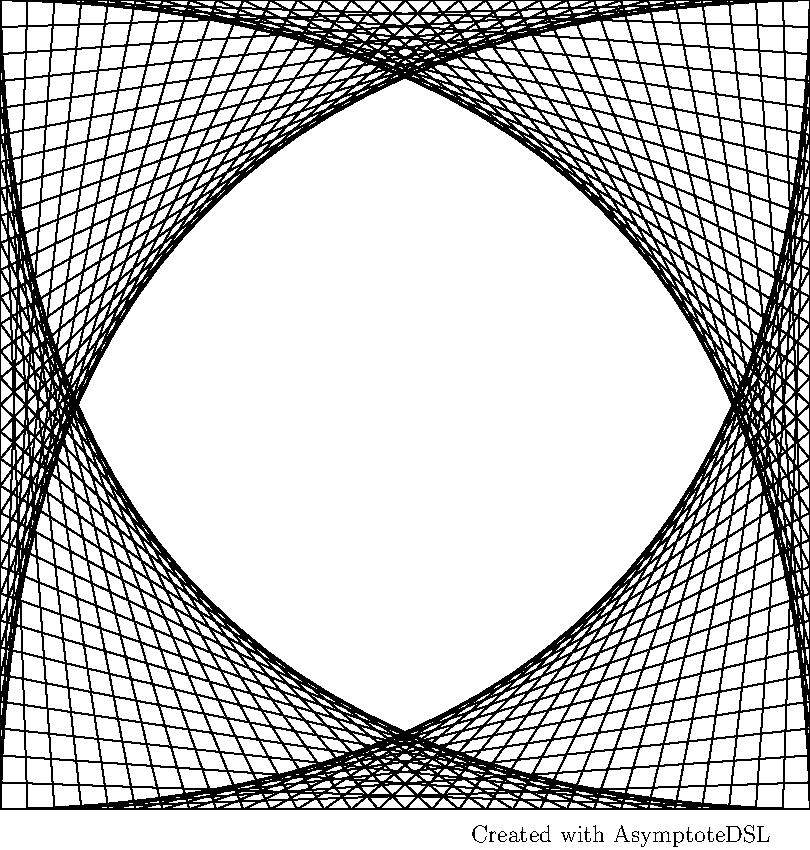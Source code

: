 size(15cm, 15cm);
draw(box((0.0,0.0), (30.0,30.0)), black);
draw((1.0,0.0) -- (0.0,30.0), black);
draw((30.0,1.0) -- (0.0,0.0), black);
draw((29.0,30.0) -- (30.0,0.0), black);
draw((0.0,29.0) -- (30.0,30.0), black);
draw((2.0,0.0) -- (0.0,29.0), black);
draw((30.0,2.0) -- (1.0,0.0), black);
draw((28.0,30.0) -- (30.0,1.0), black);
draw((0.0,28.0) -- (29.0,30.0), black);
draw((3.0,0.0) -- (0.0,28.0), black);
draw((30.0,3.0) -- (2.0,0.0), black);
draw((27.0,30.0) -- (30.0,2.0), black);
draw((0.0,27.0) -- (28.0,30.0), black);
draw((4.0,0.0) -- (0.0,27.0), black);
draw((30.0,4.0) -- (3.0,0.0), black);
draw((26.0,30.0) -- (30.0,3.0), black);
draw((0.0,26.0) -- (27.0,30.0), black);
draw((5.0,0.0) -- (0.0,26.0), black);
draw((30.0,5.0) -- (4.0,0.0), black);
draw((25.0,30.0) -- (30.0,4.0), black);
draw((0.0,25.0) -- (26.0,30.0), black);
draw((6.0,0.0) -- (0.0,25.0), black);
draw((30.0,6.0) -- (5.0,0.0), black);
draw((24.0,30.0) -- (30.0,5.0), black);
draw((0.0,24.0) -- (25.0,30.0), black);
draw((7.0,0.0) -- (0.0,24.0), black);
draw((30.0,7.0) -- (6.0,0.0), black);
draw((23.0,30.0) -- (30.0,6.0), black);
draw((0.0,23.0) -- (24.0,30.0), black);
draw((8.0,0.0) -- (0.0,23.0), black);
draw((30.0,8.0) -- (7.0,0.0), black);
draw((22.0,30.0) -- (30.0,7.0), black);
draw((0.0,22.0) -- (23.0,30.0), black);
draw((9.0,0.0) -- (0.0,22.0), black);
draw((30.0,9.0) -- (8.0,0.0), black);
draw((21.0,30.0) -- (30.0,8.0), black);
draw((0.0,21.0) -- (22.0,30.0), black);
draw((10.0,0.0) -- (0.0,21.0), black);
draw((30.0,10.0) -- (9.0,0.0), black);
draw((20.0,30.0) -- (30.0,9.0), black);
draw((0.0,20.0) -- (21.0,30.0), black);
draw((11.0,0.0) -- (0.0,20.0), black);
draw((30.0,11.0) -- (10.0,0.0), black);
draw((19.0,30.0) -- (30.0,10.0), black);
draw((0.0,19.0) -- (20.0,30.0), black);
draw((12.0,0.0) -- (0.0,19.0), black);
draw((30.0,12.0) -- (11.0,0.0), black);
draw((18.0,30.0) -- (30.0,11.0), black);
draw((0.0,18.0) -- (19.0,30.0), black);
draw((13.0,0.0) -- (0.0,18.0), black);
draw((30.0,13.0) -- (12.0,0.0), black);
draw((17.0,30.0) -- (30.0,12.0), black);
draw((0.0,17.0) -- (18.0,30.0), black);
draw((14.0,0.0) -- (0.0,17.0), black);
draw((30.0,14.0) -- (13.0,0.0), black);
draw((16.0,30.0) -- (30.0,13.0), black);
draw((0.0,16.0) -- (17.0,30.0), black);
draw((15.0,0.0) -- (0.0,16.0), black);
draw((30.0,15.0) -- (14.0,0.0), black);
draw((15.0,30.0) -- (30.0,14.0), black);
draw((0.0,15.0) -- (16.0,30.0), black);
draw((16.0,0.0) -- (0.0,15.0), black);
draw((30.0,16.0) -- (15.0,0.0), black);
draw((14.0,30.0) -- (30.0,15.0), black);
draw((0.0,14.0) -- (15.0,30.0), black);
draw((17.0,0.0) -- (0.0,14.0), black);
draw((30.0,17.0) -- (16.0,0.0), black);
draw((13.0,30.0) -- (30.0,16.0), black);
draw((0.0,13.0) -- (14.0,30.0), black);
draw((18.0,0.0) -- (0.0,13.0), black);
draw((30.0,18.0) -- (17.0,0.0), black);
draw((12.0,30.0) -- (30.0,17.0), black);
draw((0.0,12.0) -- (13.0,30.0), black);
draw((19.0,0.0) -- (0.0,12.0), black);
draw((30.0,19.0) -- (18.0,0.0), black);
draw((11.0,30.0) -- (30.0,18.0), black);
draw((0.0,11.0) -- (12.0,30.0), black);
draw((20.0,0.0) -- (0.0,11.0), black);
draw((30.0,20.0) -- (19.0,0.0), black);
draw((10.0,30.0) -- (30.0,19.0), black);
draw((0.0,10.0) -- (11.0,30.0), black);
draw((21.0,0.0) -- (0.0,10.0), black);
draw((30.0,21.0) -- (20.0,0.0), black);
draw((9.0,30.0) -- (30.0,20.0), black);
draw((0.0,9.0) -- (10.0,30.0), black);
draw((22.0,0.0) -- (0.0,9.0), black);
draw((30.0,22.0) -- (21.0,0.0), black);
draw((8.0,30.0) -- (30.0,21.0), black);
draw((0.0,8.0) -- (9.0,30.0), black);
draw((23.0,0.0) -- (0.0,8.0), black);
draw((30.0,23.0) -- (22.0,0.0), black);
draw((7.0,30.0) -- (30.0,22.0), black);
draw((0.0,7.0) -- (8.0,30.0), black);
draw((24.0,0.0) -- (0.0,7.0), black);
draw((30.0,24.0) -- (23.0,0.0), black);
draw((6.0,30.0) -- (30.0,23.0), black);
draw((0.0,6.0) -- (7.0,30.0), black);
draw((25.0,0.0) -- (0.0,6.0), black);
draw((30.0,25.0) -- (24.0,0.0), black);
draw((5.0,30.0) -- (30.0,24.0), black);
draw((0.0,5.0) -- (6.0,30.0), black);
draw((26.0,0.0) -- (0.0,5.0), black);
draw((30.0,26.0) -- (25.0,0.0), black);
draw((4.0,30.0) -- (30.0,25.0), black);
draw((0.0,4.0) -- (5.0,30.0), black);
draw((27.0,0.0) -- (0.0,4.0), black);
draw((30.0,27.0) -- (26.0,0.0), black);
draw((3.0,30.0) -- (30.0,26.0), black);
draw((0.0,3.0) -- (4.0,30.0), black);
draw((28.0,0.0) -- (0.0,3.0), black);
draw((30.0,28.0) -- (27.0,0.0), black);
draw((2.0,30.0) -- (30.0,27.0), black);
draw((0.0,2.0) -- (3.0,30.0), black);
draw((29.0,0.0) -- (0.0,2.0), black);
draw((30.0,29.0) -- (28.0,0.0), black);
draw((1.0,30.0) -- (30.0,28.0), black);
draw((0.0,1.0) -- (2.0,30.0), black);
draw((30.0,0.0) -- (0.0,1.0), black);
draw((30.0,30.0) -- (29.0,0.0), black);
draw((0.0,30.0) -- (30.0,29.0), black);
draw((0.0,0.0) -- (1.0,30.0), black);
label("Created with AsymptoteDSL", (23.0,-1.0), align = NoAlign, black);
